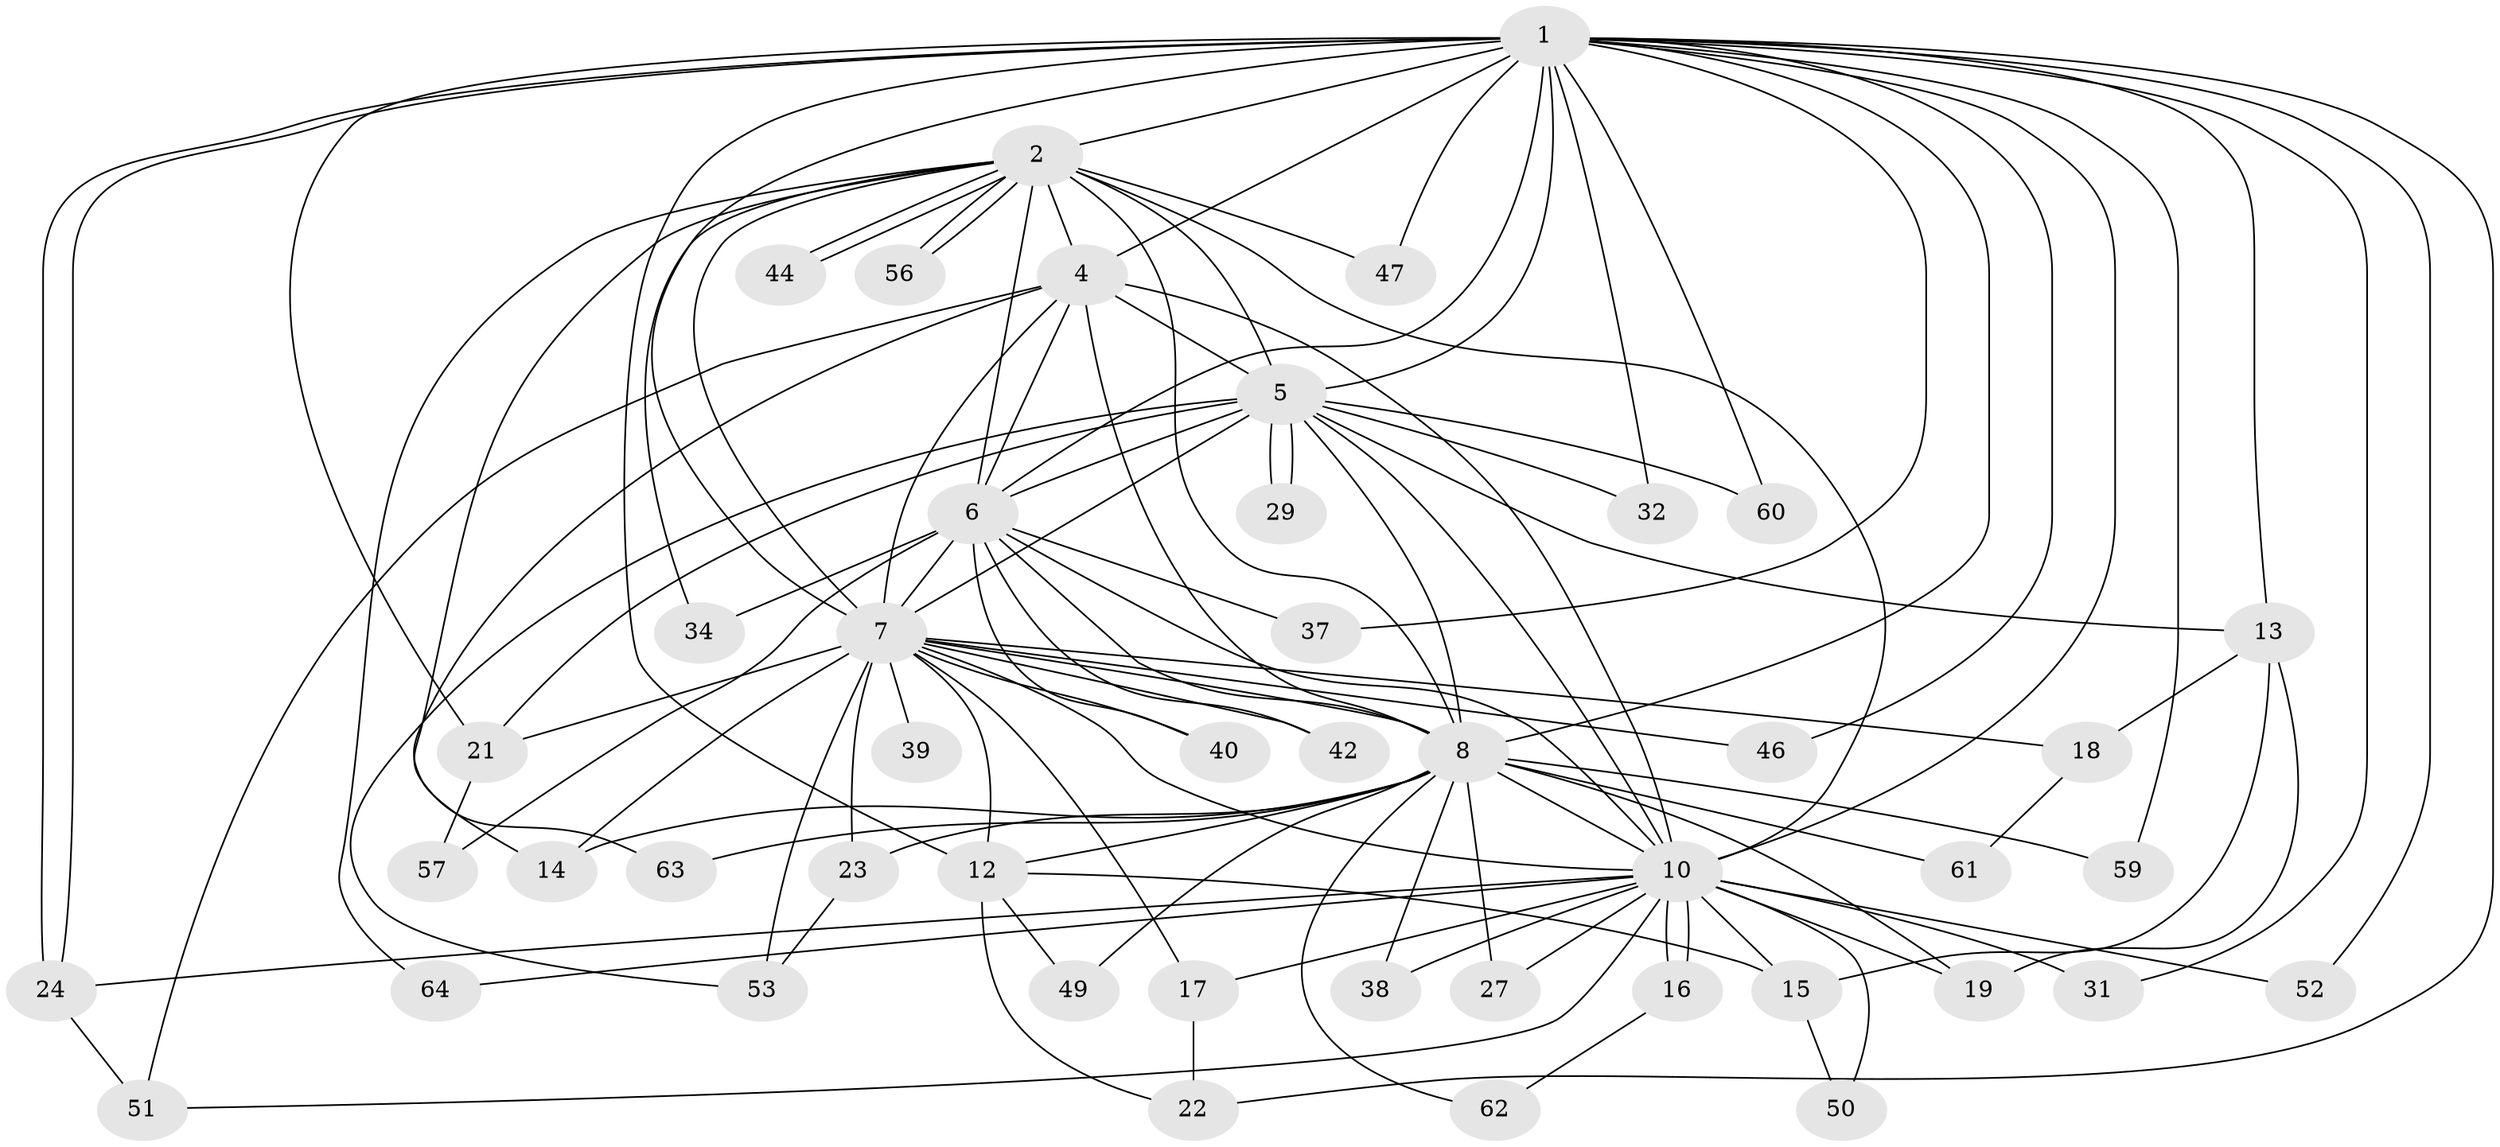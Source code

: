 // original degree distribution, {14: 0.03125, 20: 0.046875, 12: 0.03125, 15: 0.015625, 16: 0.015625, 23: 0.015625, 5: 0.03125, 6: 0.015625, 3: 0.203125, 4: 0.03125, 7: 0.015625, 2: 0.546875}
// Generated by graph-tools (version 1.1) at 2025/41/03/06/25 10:41:41]
// undirected, 46 vertices, 112 edges
graph export_dot {
graph [start="1"]
  node [color=gray90,style=filled];
  1 [super="+3"];
  2 [super="+25"];
  4 [super="+43"];
  5 [super="+9"];
  6 [super="+30"];
  7 [super="+11"];
  8 [super="+20"];
  10 [super="+45"];
  12 [super="+41"];
  13 [super="+35"];
  14 [super="+28"];
  15 [super="+48"];
  16;
  17 [super="+26"];
  18;
  19;
  21 [super="+36"];
  22;
  23;
  24 [super="+33"];
  27;
  29;
  31 [super="+54"];
  32;
  34;
  37;
  38;
  39;
  40;
  42;
  44;
  46;
  47;
  49;
  50;
  51 [super="+55"];
  52;
  53 [super="+58"];
  56;
  57;
  59;
  60;
  61;
  62;
  63;
  64;
  1 -- 2 [weight=3];
  1 -- 4 [weight=2];
  1 -- 5 [weight=4];
  1 -- 6 [weight=2];
  1 -- 7 [weight=2];
  1 -- 8 [weight=2];
  1 -- 10 [weight=3];
  1 -- 13;
  1 -- 24;
  1 -- 24;
  1 -- 32;
  1 -- 21;
  1 -- 22;
  1 -- 31;
  1 -- 37;
  1 -- 46;
  1 -- 47;
  1 -- 52;
  1 -- 59;
  1 -- 60;
  1 -- 12;
  2 -- 4;
  2 -- 5 [weight=2];
  2 -- 6 [weight=2];
  2 -- 7;
  2 -- 8 [weight=2];
  2 -- 10;
  2 -- 34;
  2 -- 44;
  2 -- 44;
  2 -- 47;
  2 -- 56;
  2 -- 56;
  2 -- 63;
  2 -- 64;
  4 -- 5 [weight=2];
  4 -- 6;
  4 -- 7 [weight=2];
  4 -- 8;
  4 -- 10;
  4 -- 51;
  4 -- 14;
  5 -- 6 [weight=2];
  5 -- 7 [weight=3];
  5 -- 8 [weight=2];
  5 -- 10 [weight=2];
  5 -- 13;
  5 -- 21;
  5 -- 29;
  5 -- 29;
  5 -- 32;
  5 -- 53;
  5 -- 60;
  6 -- 7;
  6 -- 8;
  6 -- 10;
  6 -- 34;
  6 -- 37;
  6 -- 40;
  6 -- 42;
  6 -- 57;
  7 -- 8;
  7 -- 10;
  7 -- 12;
  7 -- 17;
  7 -- 18;
  7 -- 23;
  7 -- 39 [weight=2];
  7 -- 40;
  7 -- 46;
  7 -- 53;
  7 -- 42;
  7 -- 14;
  7 -- 21;
  8 -- 10;
  8 -- 12;
  8 -- 14;
  8 -- 19;
  8 -- 49;
  8 -- 61;
  8 -- 63;
  8 -- 38;
  8 -- 23;
  8 -- 59;
  8 -- 27;
  8 -- 62;
  10 -- 15;
  10 -- 16;
  10 -- 16;
  10 -- 17;
  10 -- 19;
  10 -- 27;
  10 -- 31 [weight=2];
  10 -- 38;
  10 -- 50;
  10 -- 52;
  10 -- 64;
  10 -- 24;
  10 -- 51;
  12 -- 22;
  12 -- 49;
  12 -- 15;
  13 -- 15;
  13 -- 18;
  13 -- 19;
  15 -- 50;
  16 -- 62;
  17 -- 22;
  18 -- 61;
  21 -- 57;
  23 -- 53;
  24 -- 51;
}
